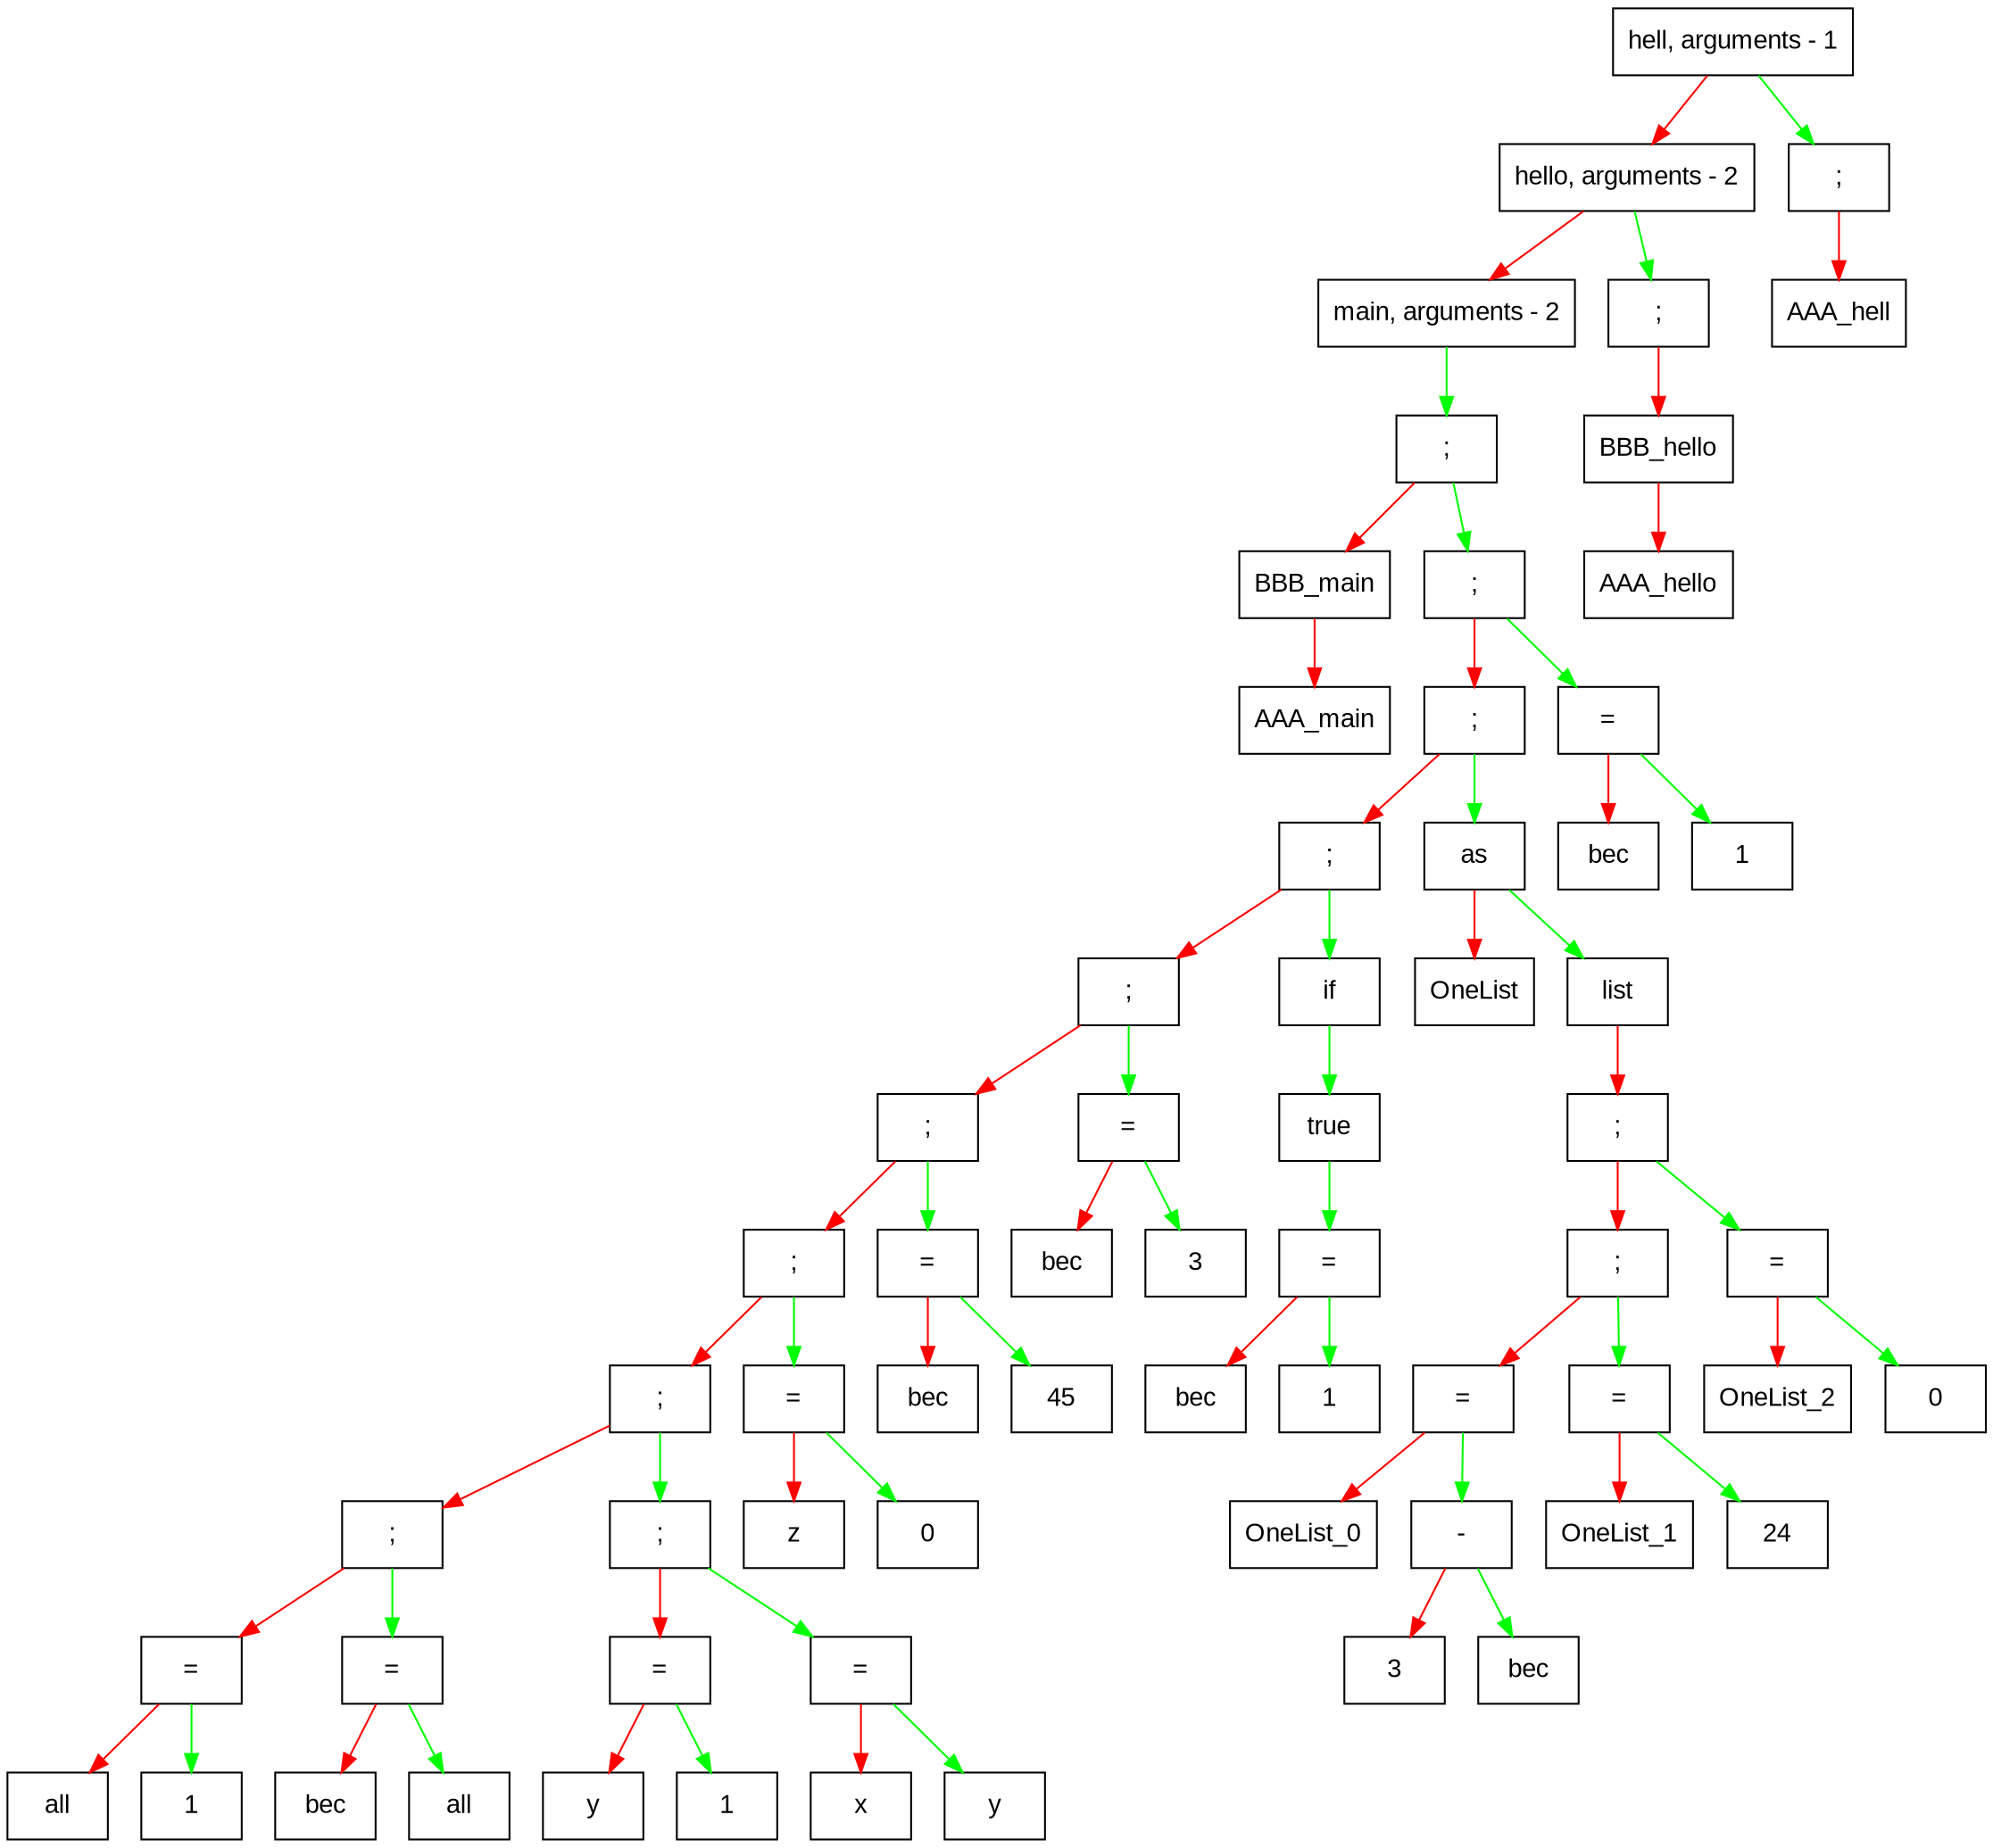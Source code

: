 digraph G{
 size="100" node [shape = record, fontname = Arial];
    elem000001bb2d358de0[label = " {hell, arguments - 1} "];
edge [color = red];
elem000001bb2d358de0 -> elem000001bb2d359560;edge [color = green];
elem000001bb2d358de0 -> elem000001bb2d35b380;elem000001bb2d359560[label = " {hello, arguments - 2} "];
edge [color = red];
elem000001bb2d359560 -> elem000001bb2d351630;edge [color = green];
elem000001bb2d359560 -> elem000001bb2d35ab80;elem000001bb2d351630[label = " {main, arguments - 2} "];
edge [color = green];
elem000001bb2d351630 -> elem000001bb2d3595e0;elem000001bb2d3595e0[label = " { ; } "];
edge [color = red];
elem000001bb2d3595e0 -> elem000001bb2d3517e0;edge [color = green];
elem000001bb2d3595e0 -> elem000001bb2d35b040;elem000001bb2d3517e0[label = " {BBB_main} "];
edge [color = red];
elem000001bb2d3517e0 -> elem000001bb2d351750;elem000001bb2d351750[label = " {AAA_main} "];
elem000001bb2d35b040[label = " { ; } "];
edge [color = red];
elem000001bb2d35b040 -> elem000001bb2d35b140;edge [color = green];
elem000001bb2d35b040 -> elem000001bb2d3592a0;elem000001bb2d35b140[label = " { ; } "];
edge [color = red];
elem000001bb2d35b140 -> elem000001bb2d35a980;edge [color = green];
elem000001bb2d35b140 -> elem000001bb2d358ee0;elem000001bb2d35a980[label = " { ; } "];
edge [color = red];
elem000001bb2d35a980 -> elem000001bb2d35b300;edge [color = green];
elem000001bb2d35a980 -> elem000001bb2d357ac0;elem000001bb2d35b300[label = " { ; } "];
edge [color = red];
elem000001bb2d35b300 -> elem000001bb2d35acc0;edge [color = green];
elem000001bb2d35b300 -> elem000001bb2d357b40;elem000001bb2d35acc0[label = " { ; } "];
edge [color = red];
elem000001bb2d35acc0 -> elem000001bb2d35aec0;edge [color = green];
elem000001bb2d35acc0 -> elem000001bb2d357740;elem000001bb2d35aec0[label = " { ; } "];
edge [color = red];
elem000001bb2d35aec0 -> elem000001bb2d35a8c0;edge [color = green];
elem000001bb2d35aec0 -> elem000001bb2d35b280;elem000001bb2d35a8c0[label = " { ; } "];
edge [color = red];
elem000001bb2d35a8c0 -> elem000001bb2d3599e0;edge [color = green];
elem000001bb2d35a8c0 -> elem000001bb2d35a9c0;elem000001bb2d3599e0[label = " { ; } "];
edge [color = red];
elem000001bb2d3599e0 -> elem000001bb2d356b20;edge [color = green];
elem000001bb2d3599e0 -> elem000001bb2d356a00;elem000001bb2d356b20[label = " { = } "];
edge [color = red];
elem000001bb2d356b20 -> elem000001bb2d356a90;edge [color = green];
elem000001bb2d356b20 -> elem000001bb2d356bb0;elem000001bb2d356a90[label = " {all} "];
elem000001bb2d356bb0[label = " {1} "];
elem000001bb2d356a00[label = " { = } "];
edge [color = red];
elem000001bb2d356a00 -> elem000001bb2d356970;edge [color = green];
elem000001bb2d356a00 -> elem000001bb2d359920;elem000001bb2d356970[label = " {bec} "];
elem000001bb2d359920[label = " {all} "];
elem000001bb2d35a9c0[label = " { ; } "];
edge [color = red];
elem000001bb2d35a9c0 -> elem000001bb2d357980;edge [color = green];
elem000001bb2d35a9c0 -> elem000001bb2d357510;elem000001bb2d357980[label = " { = } "];
edge [color = red];
elem000001bb2d357980 -> elem000001bb2d357c80;edge [color = green];
elem000001bb2d357980 -> elem000001bb2d357b80;elem000001bb2d357c80[label = " {y} "];
elem000001bb2d357b80[label = " {1} "];
elem000001bb2d357510[label = " { = } "];
edge [color = red];
elem000001bb2d357510 -> elem000001bb2d3574b0;edge [color = green];
elem000001bb2d357510 -> elem000001bb2d35a900;elem000001bb2d3574b0[label = " {x} "];
elem000001bb2d35a900[label = " {y} "];
elem000001bb2d35b280[label = " { = } "];
edge [color = red];
elem000001bb2d35b280 -> elem000001bb2d357cc0;edge [color = green];
elem000001bb2d35b280 -> elem000001bb2d35afc0;elem000001bb2d357cc0[label = " {z} "];
elem000001bb2d35afc0[label = " {0} "];
elem000001bb2d357740[label = " { = } "];
edge [color = red];
elem000001bb2d357740 -> elem000001bb2d357680;edge [color = green];
elem000001bb2d357740 -> elem000001bb2d357bc0;elem000001bb2d357680[label = " {bec} "];
elem000001bb2d357bc0[label = " {45} "];
elem000001bb2d357b40[label = " { = } "];
edge [color = red];
elem000001bb2d357b40 -> elem000001bb2d357800;edge [color = green];
elem000001bb2d357b40 -> elem000001bb2d357780;elem000001bb2d357800[label = " {bec} "];
elem000001bb2d357780[label = " {3} "];
elem000001bb2d357ac0[label = " {if} "];
edge [color = green];
elem000001bb2d357ac0 -> elem000001bb2d359a20;elem000001bb2d359a20[label = " {true} "];
edge [color = green];
elem000001bb2d359a20 -> elem000001bb2d3597a0;elem000001bb2d3597a0[label = " { = } "];
edge [color = red];
elem000001bb2d3597a0 -> elem000001bb2d359aa0;edge [color = green];
elem000001bb2d3597a0 -> elem000001bb2d359120;elem000001bb2d359aa0[label = " {bec} "];
elem000001bb2d359120[label = " {1} "];
elem000001bb2d358ee0[label = " {as} "];
edge [color = red];
elem000001bb2d358ee0 -> elem000001bb2d3591e0;edge [color = green];
elem000001bb2d358ee0 -> elem000001bb2d359720;elem000001bb2d3591e0[label = " {OneList} "];
elem000001bb2d359720[label = " {list} "];
edge [color = red];
elem000001bb2d359720 -> elem000001bb2d35b100;elem000001bb2d35b100[label = " { ; } "];
edge [color = red];
elem000001bb2d35b100 -> elem000001bb2d35aa00;edge [color = green];
elem000001bb2d35b100 -> elem000001bb2d35b240;elem000001bb2d35aa00[label = " { ; } "];
edge [color = red];
elem000001bb2d35aa00 -> elem000001bb2d35aa80;edge [color = green];
elem000001bb2d35aa00 -> elem000001bb2d35a640;elem000001bb2d35aa80[label = " { = } "];
edge [color = red];
elem000001bb2d35aa80 -> elem000001bb2d35aa40;edge [color = green];
elem000001bb2d35aa80 -> elem000001bb2d358fe0;elem000001bb2d35aa40[label = " {OneList_0} "];
elem000001bb2d358fe0[label = " { - } "];
edge [color = red];
elem000001bb2d358fe0 -> elem000001bb2d3597e0;edge [color = green];
elem000001bb2d358fe0 -> elem000001bb2d3596e0;elem000001bb2d3597e0[label = " {3} "];
elem000001bb2d3596e0[label = " {bec} "];
elem000001bb2d35a640[label = " { = } "];
edge [color = red];
elem000001bb2d35a640 -> elem000001bb2d35a800;edge [color = green];
elem000001bb2d35a640 -> elem000001bb2d358d20;elem000001bb2d35a800[label = " {OneList_1} "];
elem000001bb2d358d20[label = " {24} "];
elem000001bb2d35b240[label = " { = } "];
edge [color = red];
elem000001bb2d35b240 -> elem000001bb2d35a6c0;edge [color = green];
elem000001bb2d35b240 -> elem000001bb2d35a480;elem000001bb2d35a6c0[label = " {OneList_2} "];
elem000001bb2d35a480[label = " {0} "];
elem000001bb2d3592a0[label = " { = } "];
edge [color = red];
elem000001bb2d3592a0 -> elem000001bb2d3591a0;edge [color = green];
elem000001bb2d3592a0 -> elem000001bb2d359060;elem000001bb2d3591a0[label = " {bec} "];
elem000001bb2d359060[label = " {1} "];
elem000001bb2d35ab80[label = " { ; } "];
edge [color = red];
elem000001bb2d35ab80 -> elem000001bb2d358ca0;elem000001bb2d358ca0[label = " {BBB_hello} "];
edge [color = red];
elem000001bb2d358ca0 -> elem000001bb2d358c60;elem000001bb2d358c60[label = " {AAA_hello} "];
elem000001bb2d35b380[label = " { ; } "];
edge [color = red];
elem000001bb2d35b380 -> elem000001bb2d3593a0;elem000001bb2d3593a0[label = " {AAA_hell} "];
}